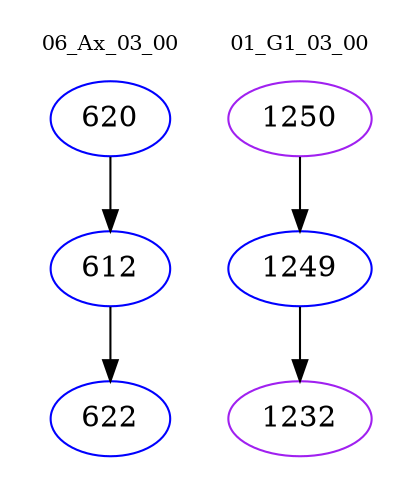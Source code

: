 digraph{
subgraph cluster_0 {
color = white
label = "06_Ax_03_00";
fontsize=10;
T0_620 [label="620", color="blue"]
T0_620 -> T0_612 [color="black"]
T0_612 [label="612", color="blue"]
T0_612 -> T0_622 [color="black"]
T0_622 [label="622", color="blue"]
}
subgraph cluster_1 {
color = white
label = "01_G1_03_00";
fontsize=10;
T1_1250 [label="1250", color="purple"]
T1_1250 -> T1_1249 [color="black"]
T1_1249 [label="1249", color="blue"]
T1_1249 -> T1_1232 [color="black"]
T1_1232 [label="1232", color="purple"]
}
}
